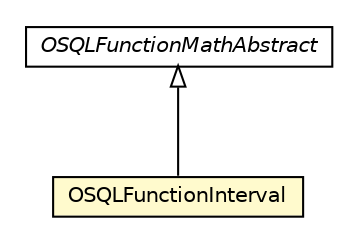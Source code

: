 #!/usr/local/bin/dot
#
# Class diagram 
# Generated by UMLGraph version R5_6-24-gf6e263 (http://www.umlgraph.org/)
#

digraph G {
	edge [fontname="Helvetica",fontsize=10,labelfontname="Helvetica",labelfontsize=10];
	node [fontname="Helvetica",fontsize=10,shape=plaintext];
	nodesep=0.25;
	ranksep=0.5;
	// com.orientechnologies.orient.core.sql.functions.math.OSQLFunctionMathAbstract
	c6150622 [label=<<table title="com.orientechnologies.orient.core.sql.functions.math.OSQLFunctionMathAbstract" border="0" cellborder="1" cellspacing="0" cellpadding="2" port="p" href="./OSQLFunctionMathAbstract.html">
		<tr><td><table border="0" cellspacing="0" cellpadding="1">
<tr><td align="center" balign="center"><font face="Helvetica-Oblique"> OSQLFunctionMathAbstract </font></td></tr>
		</table></td></tr>
		</table>>, URL="./OSQLFunctionMathAbstract.html", fontname="Helvetica", fontcolor="black", fontsize=10.0];
	// com.orientechnologies.orient.core.sql.functions.math.OSQLFunctionInterval
	c6150624 [label=<<table title="com.orientechnologies.orient.core.sql.functions.math.OSQLFunctionInterval" border="0" cellborder="1" cellspacing="0" cellpadding="2" port="p" bgcolor="lemonChiffon" href="./OSQLFunctionInterval.html">
		<tr><td><table border="0" cellspacing="0" cellpadding="1">
<tr><td align="center" balign="center"> OSQLFunctionInterval </td></tr>
		</table></td></tr>
		</table>>, URL="./OSQLFunctionInterval.html", fontname="Helvetica", fontcolor="black", fontsize=10.0];
	//com.orientechnologies.orient.core.sql.functions.math.OSQLFunctionInterval extends com.orientechnologies.orient.core.sql.functions.math.OSQLFunctionMathAbstract
	c6150622:p -> c6150624:p [dir=back,arrowtail=empty];
}

